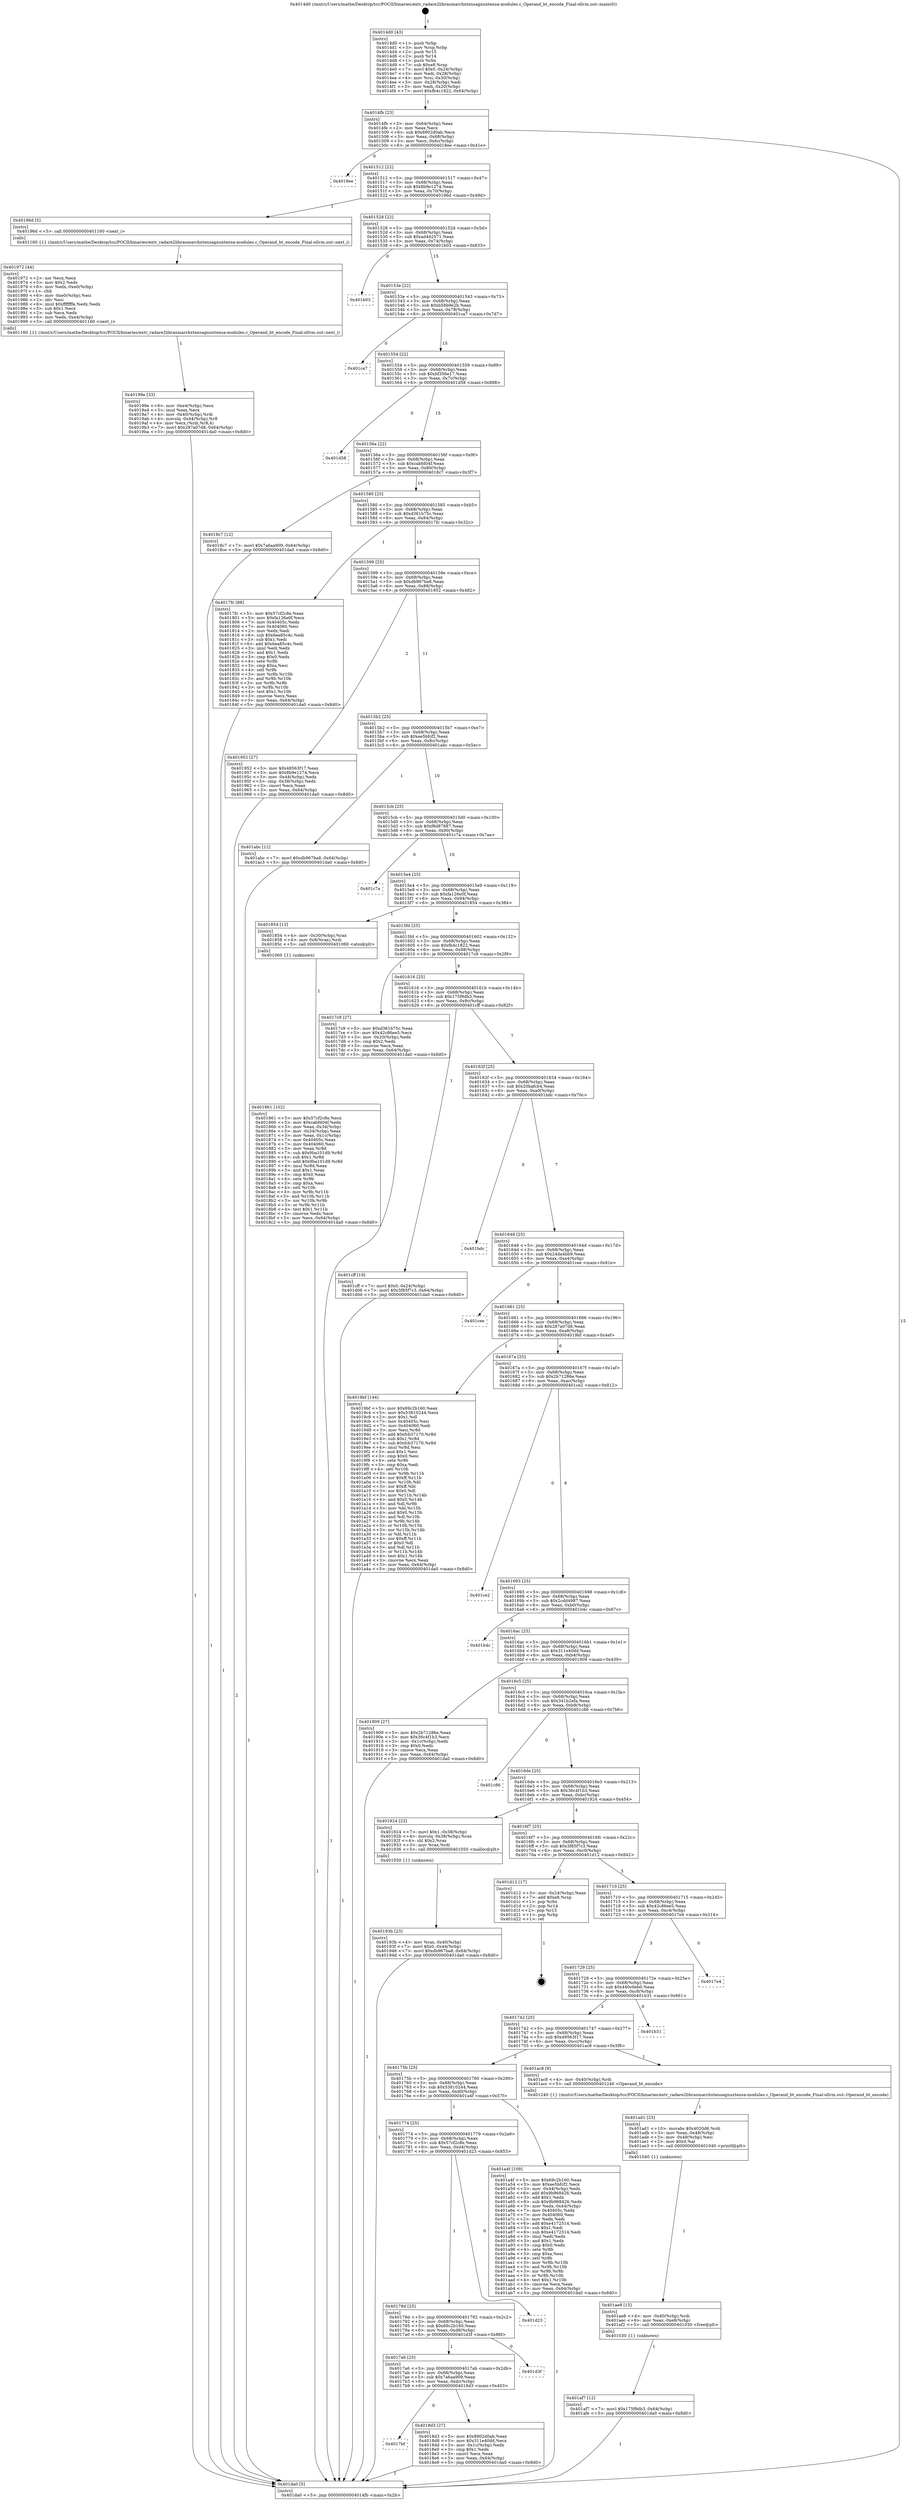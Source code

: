 digraph "0x4014d0" {
  label = "0x4014d0 (/mnt/c/Users/mathe/Desktop/tcc/POCII/binaries/extr_radare2librasmarchxtensagnuxtensa-modules.c_Operand_bt_encode_Final-ollvm.out::main(0))"
  labelloc = "t"
  node[shape=record]

  Entry [label="",width=0.3,height=0.3,shape=circle,fillcolor=black,style=filled]
  "0x4014fb" [label="{
     0x4014fb [23]\l
     | [instrs]\l
     &nbsp;&nbsp;0x4014fb \<+3\>: mov -0x64(%rbp),%eax\l
     &nbsp;&nbsp;0x4014fe \<+2\>: mov %eax,%ecx\l
     &nbsp;&nbsp;0x401500 \<+6\>: sub $0x8902d0ab,%ecx\l
     &nbsp;&nbsp;0x401506 \<+3\>: mov %eax,-0x68(%rbp)\l
     &nbsp;&nbsp;0x401509 \<+3\>: mov %ecx,-0x6c(%rbp)\l
     &nbsp;&nbsp;0x40150c \<+6\>: je 00000000004018ee \<main+0x41e\>\l
  }"]
  "0x4018ee" [label="{
     0x4018ee\l
  }", style=dashed]
  "0x401512" [label="{
     0x401512 [22]\l
     | [instrs]\l
     &nbsp;&nbsp;0x401512 \<+5\>: jmp 0000000000401517 \<main+0x47\>\l
     &nbsp;&nbsp;0x401517 \<+3\>: mov -0x68(%rbp),%eax\l
     &nbsp;&nbsp;0x40151a \<+5\>: sub $0x8b9e1274,%eax\l
     &nbsp;&nbsp;0x40151f \<+3\>: mov %eax,-0x70(%rbp)\l
     &nbsp;&nbsp;0x401522 \<+6\>: je 000000000040196d \<main+0x49d\>\l
  }"]
  Exit [label="",width=0.3,height=0.3,shape=circle,fillcolor=black,style=filled,peripheries=2]
  "0x40196d" [label="{
     0x40196d [5]\l
     | [instrs]\l
     &nbsp;&nbsp;0x40196d \<+5\>: call 0000000000401160 \<next_i\>\l
     | [calls]\l
     &nbsp;&nbsp;0x401160 \{1\} (/mnt/c/Users/mathe/Desktop/tcc/POCII/binaries/extr_radare2librasmarchxtensagnuxtensa-modules.c_Operand_bt_encode_Final-ollvm.out::next_i)\l
  }"]
  "0x401528" [label="{
     0x401528 [22]\l
     | [instrs]\l
     &nbsp;&nbsp;0x401528 \<+5\>: jmp 000000000040152d \<main+0x5d\>\l
     &nbsp;&nbsp;0x40152d \<+3\>: mov -0x68(%rbp),%eax\l
     &nbsp;&nbsp;0x401530 \<+5\>: sub $0xad442571,%eax\l
     &nbsp;&nbsp;0x401535 \<+3\>: mov %eax,-0x74(%rbp)\l
     &nbsp;&nbsp;0x401538 \<+6\>: je 0000000000401b03 \<main+0x633\>\l
  }"]
  "0x401af7" [label="{
     0x401af7 [12]\l
     | [instrs]\l
     &nbsp;&nbsp;0x401af7 \<+7\>: movl $0x175f9db3,-0x64(%rbp)\l
     &nbsp;&nbsp;0x401afe \<+5\>: jmp 0000000000401da0 \<main+0x8d0\>\l
  }"]
  "0x401b03" [label="{
     0x401b03\l
  }", style=dashed]
  "0x40153e" [label="{
     0x40153e [22]\l
     | [instrs]\l
     &nbsp;&nbsp;0x40153e \<+5\>: jmp 0000000000401543 \<main+0x73\>\l
     &nbsp;&nbsp;0x401543 \<+3\>: mov -0x68(%rbp),%eax\l
     &nbsp;&nbsp;0x401546 \<+5\>: sub $0xb58b9e2b,%eax\l
     &nbsp;&nbsp;0x40154b \<+3\>: mov %eax,-0x78(%rbp)\l
     &nbsp;&nbsp;0x40154e \<+6\>: je 0000000000401ca7 \<main+0x7d7\>\l
  }"]
  "0x401ae8" [label="{
     0x401ae8 [15]\l
     | [instrs]\l
     &nbsp;&nbsp;0x401ae8 \<+4\>: mov -0x40(%rbp),%rdi\l
     &nbsp;&nbsp;0x401aec \<+6\>: mov %eax,-0xe8(%rbp)\l
     &nbsp;&nbsp;0x401af2 \<+5\>: call 0000000000401030 \<free@plt\>\l
     | [calls]\l
     &nbsp;&nbsp;0x401030 \{1\} (unknown)\l
  }"]
  "0x401ca7" [label="{
     0x401ca7\l
  }", style=dashed]
  "0x401554" [label="{
     0x401554 [22]\l
     | [instrs]\l
     &nbsp;&nbsp;0x401554 \<+5\>: jmp 0000000000401559 \<main+0x89\>\l
     &nbsp;&nbsp;0x401559 \<+3\>: mov -0x68(%rbp),%eax\l
     &nbsp;&nbsp;0x40155c \<+5\>: sub $0xbf356e17,%eax\l
     &nbsp;&nbsp;0x401561 \<+3\>: mov %eax,-0x7c(%rbp)\l
     &nbsp;&nbsp;0x401564 \<+6\>: je 0000000000401d58 \<main+0x888\>\l
  }"]
  "0x401ad1" [label="{
     0x401ad1 [23]\l
     | [instrs]\l
     &nbsp;&nbsp;0x401ad1 \<+10\>: movabs $0x4020d6,%rdi\l
     &nbsp;&nbsp;0x401adb \<+3\>: mov %eax,-0x48(%rbp)\l
     &nbsp;&nbsp;0x401ade \<+3\>: mov -0x48(%rbp),%esi\l
     &nbsp;&nbsp;0x401ae1 \<+2\>: mov $0x0,%al\l
     &nbsp;&nbsp;0x401ae3 \<+5\>: call 0000000000401040 \<printf@plt\>\l
     | [calls]\l
     &nbsp;&nbsp;0x401040 \{1\} (unknown)\l
  }"]
  "0x401d58" [label="{
     0x401d58\l
  }", style=dashed]
  "0x40156a" [label="{
     0x40156a [22]\l
     | [instrs]\l
     &nbsp;&nbsp;0x40156a \<+5\>: jmp 000000000040156f \<main+0x9f\>\l
     &nbsp;&nbsp;0x40156f \<+3\>: mov -0x68(%rbp),%eax\l
     &nbsp;&nbsp;0x401572 \<+5\>: sub $0xcabfd04f,%eax\l
     &nbsp;&nbsp;0x401577 \<+3\>: mov %eax,-0x80(%rbp)\l
     &nbsp;&nbsp;0x40157a \<+6\>: je 00000000004018c7 \<main+0x3f7\>\l
  }"]
  "0x40199e" [label="{
     0x40199e [33]\l
     | [instrs]\l
     &nbsp;&nbsp;0x40199e \<+6\>: mov -0xe4(%rbp),%ecx\l
     &nbsp;&nbsp;0x4019a4 \<+3\>: imul %eax,%ecx\l
     &nbsp;&nbsp;0x4019a7 \<+4\>: mov -0x40(%rbp),%rdi\l
     &nbsp;&nbsp;0x4019ab \<+4\>: movslq -0x44(%rbp),%r8\l
     &nbsp;&nbsp;0x4019af \<+4\>: mov %ecx,(%rdi,%r8,4)\l
     &nbsp;&nbsp;0x4019b3 \<+7\>: movl $0x287a07d8,-0x64(%rbp)\l
     &nbsp;&nbsp;0x4019ba \<+5\>: jmp 0000000000401da0 \<main+0x8d0\>\l
  }"]
  "0x4018c7" [label="{
     0x4018c7 [12]\l
     | [instrs]\l
     &nbsp;&nbsp;0x4018c7 \<+7\>: movl $0x7a6aa909,-0x64(%rbp)\l
     &nbsp;&nbsp;0x4018ce \<+5\>: jmp 0000000000401da0 \<main+0x8d0\>\l
  }"]
  "0x401580" [label="{
     0x401580 [25]\l
     | [instrs]\l
     &nbsp;&nbsp;0x401580 \<+5\>: jmp 0000000000401585 \<main+0xb5\>\l
     &nbsp;&nbsp;0x401585 \<+3\>: mov -0x68(%rbp),%eax\l
     &nbsp;&nbsp;0x401588 \<+5\>: sub $0xd361b75c,%eax\l
     &nbsp;&nbsp;0x40158d \<+6\>: mov %eax,-0x84(%rbp)\l
     &nbsp;&nbsp;0x401593 \<+6\>: je 00000000004017fc \<main+0x32c\>\l
  }"]
  "0x401972" [label="{
     0x401972 [44]\l
     | [instrs]\l
     &nbsp;&nbsp;0x401972 \<+2\>: xor %ecx,%ecx\l
     &nbsp;&nbsp;0x401974 \<+5\>: mov $0x2,%edx\l
     &nbsp;&nbsp;0x401979 \<+6\>: mov %edx,-0xe0(%rbp)\l
     &nbsp;&nbsp;0x40197f \<+1\>: cltd\l
     &nbsp;&nbsp;0x401980 \<+6\>: mov -0xe0(%rbp),%esi\l
     &nbsp;&nbsp;0x401986 \<+2\>: idiv %esi\l
     &nbsp;&nbsp;0x401988 \<+6\>: imul $0xfffffffe,%edx,%edx\l
     &nbsp;&nbsp;0x40198e \<+3\>: sub $0x1,%ecx\l
     &nbsp;&nbsp;0x401991 \<+2\>: sub %ecx,%edx\l
     &nbsp;&nbsp;0x401993 \<+6\>: mov %edx,-0xe4(%rbp)\l
     &nbsp;&nbsp;0x401999 \<+5\>: call 0000000000401160 \<next_i\>\l
     | [calls]\l
     &nbsp;&nbsp;0x401160 \{1\} (/mnt/c/Users/mathe/Desktop/tcc/POCII/binaries/extr_radare2librasmarchxtensagnuxtensa-modules.c_Operand_bt_encode_Final-ollvm.out::next_i)\l
  }"]
  "0x4017fc" [label="{
     0x4017fc [88]\l
     | [instrs]\l
     &nbsp;&nbsp;0x4017fc \<+5\>: mov $0x57cf2c8e,%eax\l
     &nbsp;&nbsp;0x401801 \<+5\>: mov $0xfa126e0f,%ecx\l
     &nbsp;&nbsp;0x401806 \<+7\>: mov 0x40405c,%edx\l
     &nbsp;&nbsp;0x40180d \<+7\>: mov 0x404060,%esi\l
     &nbsp;&nbsp;0x401814 \<+2\>: mov %edx,%edi\l
     &nbsp;&nbsp;0x401816 \<+6\>: sub $0x6ea85c4c,%edi\l
     &nbsp;&nbsp;0x40181c \<+3\>: sub $0x1,%edi\l
     &nbsp;&nbsp;0x40181f \<+6\>: add $0x6ea85c4c,%edi\l
     &nbsp;&nbsp;0x401825 \<+3\>: imul %edi,%edx\l
     &nbsp;&nbsp;0x401828 \<+3\>: and $0x1,%edx\l
     &nbsp;&nbsp;0x40182b \<+3\>: cmp $0x0,%edx\l
     &nbsp;&nbsp;0x40182e \<+4\>: sete %r8b\l
     &nbsp;&nbsp;0x401832 \<+3\>: cmp $0xa,%esi\l
     &nbsp;&nbsp;0x401835 \<+4\>: setl %r9b\l
     &nbsp;&nbsp;0x401839 \<+3\>: mov %r8b,%r10b\l
     &nbsp;&nbsp;0x40183c \<+3\>: and %r9b,%r10b\l
     &nbsp;&nbsp;0x40183f \<+3\>: xor %r9b,%r8b\l
     &nbsp;&nbsp;0x401842 \<+3\>: or %r8b,%r10b\l
     &nbsp;&nbsp;0x401845 \<+4\>: test $0x1,%r10b\l
     &nbsp;&nbsp;0x401849 \<+3\>: cmovne %ecx,%eax\l
     &nbsp;&nbsp;0x40184c \<+3\>: mov %eax,-0x64(%rbp)\l
     &nbsp;&nbsp;0x40184f \<+5\>: jmp 0000000000401da0 \<main+0x8d0\>\l
  }"]
  "0x401599" [label="{
     0x401599 [25]\l
     | [instrs]\l
     &nbsp;&nbsp;0x401599 \<+5\>: jmp 000000000040159e \<main+0xce\>\l
     &nbsp;&nbsp;0x40159e \<+3\>: mov -0x68(%rbp),%eax\l
     &nbsp;&nbsp;0x4015a1 \<+5\>: sub $0xdb967ba8,%eax\l
     &nbsp;&nbsp;0x4015a6 \<+6\>: mov %eax,-0x88(%rbp)\l
     &nbsp;&nbsp;0x4015ac \<+6\>: je 0000000000401952 \<main+0x482\>\l
  }"]
  "0x40193b" [label="{
     0x40193b [23]\l
     | [instrs]\l
     &nbsp;&nbsp;0x40193b \<+4\>: mov %rax,-0x40(%rbp)\l
     &nbsp;&nbsp;0x40193f \<+7\>: movl $0x0,-0x44(%rbp)\l
     &nbsp;&nbsp;0x401946 \<+7\>: movl $0xdb967ba8,-0x64(%rbp)\l
     &nbsp;&nbsp;0x40194d \<+5\>: jmp 0000000000401da0 \<main+0x8d0\>\l
  }"]
  "0x401952" [label="{
     0x401952 [27]\l
     | [instrs]\l
     &nbsp;&nbsp;0x401952 \<+5\>: mov $0x49563f17,%eax\l
     &nbsp;&nbsp;0x401957 \<+5\>: mov $0x8b9e1274,%ecx\l
     &nbsp;&nbsp;0x40195c \<+3\>: mov -0x44(%rbp),%edx\l
     &nbsp;&nbsp;0x40195f \<+3\>: cmp -0x38(%rbp),%edx\l
     &nbsp;&nbsp;0x401962 \<+3\>: cmovl %ecx,%eax\l
     &nbsp;&nbsp;0x401965 \<+3\>: mov %eax,-0x64(%rbp)\l
     &nbsp;&nbsp;0x401968 \<+5\>: jmp 0000000000401da0 \<main+0x8d0\>\l
  }"]
  "0x4015b2" [label="{
     0x4015b2 [25]\l
     | [instrs]\l
     &nbsp;&nbsp;0x4015b2 \<+5\>: jmp 00000000004015b7 \<main+0xe7\>\l
     &nbsp;&nbsp;0x4015b7 \<+3\>: mov -0x68(%rbp),%eax\l
     &nbsp;&nbsp;0x4015ba \<+5\>: sub $0xee5bfcf2,%eax\l
     &nbsp;&nbsp;0x4015bf \<+6\>: mov %eax,-0x8c(%rbp)\l
     &nbsp;&nbsp;0x4015c5 \<+6\>: je 0000000000401abc \<main+0x5ec\>\l
  }"]
  "0x4017bf" [label="{
     0x4017bf\l
  }", style=dashed]
  "0x401abc" [label="{
     0x401abc [12]\l
     | [instrs]\l
     &nbsp;&nbsp;0x401abc \<+7\>: movl $0xdb967ba8,-0x64(%rbp)\l
     &nbsp;&nbsp;0x401ac3 \<+5\>: jmp 0000000000401da0 \<main+0x8d0\>\l
  }"]
  "0x4015cb" [label="{
     0x4015cb [25]\l
     | [instrs]\l
     &nbsp;&nbsp;0x4015cb \<+5\>: jmp 00000000004015d0 \<main+0x100\>\l
     &nbsp;&nbsp;0x4015d0 \<+3\>: mov -0x68(%rbp),%eax\l
     &nbsp;&nbsp;0x4015d3 \<+5\>: sub $0xf8d87887,%eax\l
     &nbsp;&nbsp;0x4015d8 \<+6\>: mov %eax,-0x90(%rbp)\l
     &nbsp;&nbsp;0x4015de \<+6\>: je 0000000000401c7a \<main+0x7aa\>\l
  }"]
  "0x4018d3" [label="{
     0x4018d3 [27]\l
     | [instrs]\l
     &nbsp;&nbsp;0x4018d3 \<+5\>: mov $0x8902d0ab,%eax\l
     &nbsp;&nbsp;0x4018d8 \<+5\>: mov $0x311e40dd,%ecx\l
     &nbsp;&nbsp;0x4018dd \<+3\>: mov -0x1c(%rbp),%edx\l
     &nbsp;&nbsp;0x4018e0 \<+3\>: cmp $0x1,%edx\l
     &nbsp;&nbsp;0x4018e3 \<+3\>: cmovl %ecx,%eax\l
     &nbsp;&nbsp;0x4018e6 \<+3\>: mov %eax,-0x64(%rbp)\l
     &nbsp;&nbsp;0x4018e9 \<+5\>: jmp 0000000000401da0 \<main+0x8d0\>\l
  }"]
  "0x401c7a" [label="{
     0x401c7a\l
  }", style=dashed]
  "0x4015e4" [label="{
     0x4015e4 [25]\l
     | [instrs]\l
     &nbsp;&nbsp;0x4015e4 \<+5\>: jmp 00000000004015e9 \<main+0x119\>\l
     &nbsp;&nbsp;0x4015e9 \<+3\>: mov -0x68(%rbp),%eax\l
     &nbsp;&nbsp;0x4015ec \<+5\>: sub $0xfa126e0f,%eax\l
     &nbsp;&nbsp;0x4015f1 \<+6\>: mov %eax,-0x94(%rbp)\l
     &nbsp;&nbsp;0x4015f7 \<+6\>: je 0000000000401854 \<main+0x384\>\l
  }"]
  "0x4017a6" [label="{
     0x4017a6 [25]\l
     | [instrs]\l
     &nbsp;&nbsp;0x4017a6 \<+5\>: jmp 00000000004017ab \<main+0x2db\>\l
     &nbsp;&nbsp;0x4017ab \<+3\>: mov -0x68(%rbp),%eax\l
     &nbsp;&nbsp;0x4017ae \<+5\>: sub $0x7a6aa909,%eax\l
     &nbsp;&nbsp;0x4017b3 \<+6\>: mov %eax,-0xdc(%rbp)\l
     &nbsp;&nbsp;0x4017b9 \<+6\>: je 00000000004018d3 \<main+0x403\>\l
  }"]
  "0x401854" [label="{
     0x401854 [13]\l
     | [instrs]\l
     &nbsp;&nbsp;0x401854 \<+4\>: mov -0x30(%rbp),%rax\l
     &nbsp;&nbsp;0x401858 \<+4\>: mov 0x8(%rax),%rdi\l
     &nbsp;&nbsp;0x40185c \<+5\>: call 0000000000401060 \<atoi@plt\>\l
     | [calls]\l
     &nbsp;&nbsp;0x401060 \{1\} (unknown)\l
  }"]
  "0x4015fd" [label="{
     0x4015fd [25]\l
     | [instrs]\l
     &nbsp;&nbsp;0x4015fd \<+5\>: jmp 0000000000401602 \<main+0x132\>\l
     &nbsp;&nbsp;0x401602 \<+3\>: mov -0x68(%rbp),%eax\l
     &nbsp;&nbsp;0x401605 \<+5\>: sub $0xfb4c1822,%eax\l
     &nbsp;&nbsp;0x40160a \<+6\>: mov %eax,-0x98(%rbp)\l
     &nbsp;&nbsp;0x401610 \<+6\>: je 00000000004017c9 \<main+0x2f9\>\l
  }"]
  "0x401d3f" [label="{
     0x401d3f\l
  }", style=dashed]
  "0x4017c9" [label="{
     0x4017c9 [27]\l
     | [instrs]\l
     &nbsp;&nbsp;0x4017c9 \<+5\>: mov $0xd361b75c,%eax\l
     &nbsp;&nbsp;0x4017ce \<+5\>: mov $0x42c86ee5,%ecx\l
     &nbsp;&nbsp;0x4017d3 \<+3\>: mov -0x20(%rbp),%edx\l
     &nbsp;&nbsp;0x4017d6 \<+3\>: cmp $0x2,%edx\l
     &nbsp;&nbsp;0x4017d9 \<+3\>: cmovne %ecx,%eax\l
     &nbsp;&nbsp;0x4017dc \<+3\>: mov %eax,-0x64(%rbp)\l
     &nbsp;&nbsp;0x4017df \<+5\>: jmp 0000000000401da0 \<main+0x8d0\>\l
  }"]
  "0x401616" [label="{
     0x401616 [25]\l
     | [instrs]\l
     &nbsp;&nbsp;0x401616 \<+5\>: jmp 000000000040161b \<main+0x14b\>\l
     &nbsp;&nbsp;0x40161b \<+3\>: mov -0x68(%rbp),%eax\l
     &nbsp;&nbsp;0x40161e \<+5\>: sub $0x175f9db3,%eax\l
     &nbsp;&nbsp;0x401623 \<+6\>: mov %eax,-0x9c(%rbp)\l
     &nbsp;&nbsp;0x401629 \<+6\>: je 0000000000401cff \<main+0x82f\>\l
  }"]
  "0x401da0" [label="{
     0x401da0 [5]\l
     | [instrs]\l
     &nbsp;&nbsp;0x401da0 \<+5\>: jmp 00000000004014fb \<main+0x2b\>\l
  }"]
  "0x4014d0" [label="{
     0x4014d0 [43]\l
     | [instrs]\l
     &nbsp;&nbsp;0x4014d0 \<+1\>: push %rbp\l
     &nbsp;&nbsp;0x4014d1 \<+3\>: mov %rsp,%rbp\l
     &nbsp;&nbsp;0x4014d4 \<+2\>: push %r15\l
     &nbsp;&nbsp;0x4014d6 \<+2\>: push %r14\l
     &nbsp;&nbsp;0x4014d8 \<+1\>: push %rbx\l
     &nbsp;&nbsp;0x4014d9 \<+7\>: sub $0xe8,%rsp\l
     &nbsp;&nbsp;0x4014e0 \<+7\>: movl $0x0,-0x24(%rbp)\l
     &nbsp;&nbsp;0x4014e7 \<+3\>: mov %edi,-0x28(%rbp)\l
     &nbsp;&nbsp;0x4014ea \<+4\>: mov %rsi,-0x30(%rbp)\l
     &nbsp;&nbsp;0x4014ee \<+3\>: mov -0x28(%rbp),%edi\l
     &nbsp;&nbsp;0x4014f1 \<+3\>: mov %edi,-0x20(%rbp)\l
     &nbsp;&nbsp;0x4014f4 \<+7\>: movl $0xfb4c1822,-0x64(%rbp)\l
  }"]
  "0x401861" [label="{
     0x401861 [102]\l
     | [instrs]\l
     &nbsp;&nbsp;0x401861 \<+5\>: mov $0x57cf2c8e,%ecx\l
     &nbsp;&nbsp;0x401866 \<+5\>: mov $0xcabfd04f,%edx\l
     &nbsp;&nbsp;0x40186b \<+3\>: mov %eax,-0x34(%rbp)\l
     &nbsp;&nbsp;0x40186e \<+3\>: mov -0x34(%rbp),%eax\l
     &nbsp;&nbsp;0x401871 \<+3\>: mov %eax,-0x1c(%rbp)\l
     &nbsp;&nbsp;0x401874 \<+7\>: mov 0x40405c,%eax\l
     &nbsp;&nbsp;0x40187b \<+7\>: mov 0x404060,%esi\l
     &nbsp;&nbsp;0x401882 \<+3\>: mov %eax,%r8d\l
     &nbsp;&nbsp;0x401885 \<+7\>: sub $0x9ba101d9,%r8d\l
     &nbsp;&nbsp;0x40188c \<+4\>: sub $0x1,%r8d\l
     &nbsp;&nbsp;0x401890 \<+7\>: add $0x9ba101d9,%r8d\l
     &nbsp;&nbsp;0x401897 \<+4\>: imul %r8d,%eax\l
     &nbsp;&nbsp;0x40189b \<+3\>: and $0x1,%eax\l
     &nbsp;&nbsp;0x40189e \<+3\>: cmp $0x0,%eax\l
     &nbsp;&nbsp;0x4018a1 \<+4\>: sete %r9b\l
     &nbsp;&nbsp;0x4018a5 \<+3\>: cmp $0xa,%esi\l
     &nbsp;&nbsp;0x4018a8 \<+4\>: setl %r10b\l
     &nbsp;&nbsp;0x4018ac \<+3\>: mov %r9b,%r11b\l
     &nbsp;&nbsp;0x4018af \<+3\>: and %r10b,%r11b\l
     &nbsp;&nbsp;0x4018b2 \<+3\>: xor %r10b,%r9b\l
     &nbsp;&nbsp;0x4018b5 \<+3\>: or %r9b,%r11b\l
     &nbsp;&nbsp;0x4018b8 \<+4\>: test $0x1,%r11b\l
     &nbsp;&nbsp;0x4018bc \<+3\>: cmovne %edx,%ecx\l
     &nbsp;&nbsp;0x4018bf \<+3\>: mov %ecx,-0x64(%rbp)\l
     &nbsp;&nbsp;0x4018c2 \<+5\>: jmp 0000000000401da0 \<main+0x8d0\>\l
  }"]
  "0x40178d" [label="{
     0x40178d [25]\l
     | [instrs]\l
     &nbsp;&nbsp;0x40178d \<+5\>: jmp 0000000000401792 \<main+0x2c2\>\l
     &nbsp;&nbsp;0x401792 \<+3\>: mov -0x68(%rbp),%eax\l
     &nbsp;&nbsp;0x401795 \<+5\>: sub $0x69c2b160,%eax\l
     &nbsp;&nbsp;0x40179a \<+6\>: mov %eax,-0xd8(%rbp)\l
     &nbsp;&nbsp;0x4017a0 \<+6\>: je 0000000000401d3f \<main+0x86f\>\l
  }"]
  "0x401cff" [label="{
     0x401cff [19]\l
     | [instrs]\l
     &nbsp;&nbsp;0x401cff \<+7\>: movl $0x0,-0x24(%rbp)\l
     &nbsp;&nbsp;0x401d06 \<+7\>: movl $0x3f85f7c3,-0x64(%rbp)\l
     &nbsp;&nbsp;0x401d0d \<+5\>: jmp 0000000000401da0 \<main+0x8d0\>\l
  }"]
  "0x40162f" [label="{
     0x40162f [25]\l
     | [instrs]\l
     &nbsp;&nbsp;0x40162f \<+5\>: jmp 0000000000401634 \<main+0x164\>\l
     &nbsp;&nbsp;0x401634 \<+3\>: mov -0x68(%rbp),%eax\l
     &nbsp;&nbsp;0x401637 \<+5\>: sub $0x20bafcb4,%eax\l
     &nbsp;&nbsp;0x40163c \<+6\>: mov %eax,-0xa0(%rbp)\l
     &nbsp;&nbsp;0x401642 \<+6\>: je 0000000000401bdc \<main+0x70c\>\l
  }"]
  "0x401d23" [label="{
     0x401d23\l
  }", style=dashed]
  "0x401bdc" [label="{
     0x401bdc\l
  }", style=dashed]
  "0x401648" [label="{
     0x401648 [25]\l
     | [instrs]\l
     &nbsp;&nbsp;0x401648 \<+5\>: jmp 000000000040164d \<main+0x17d\>\l
     &nbsp;&nbsp;0x40164d \<+3\>: mov -0x68(%rbp),%eax\l
     &nbsp;&nbsp;0x401650 \<+5\>: sub $0x24da4bb9,%eax\l
     &nbsp;&nbsp;0x401655 \<+6\>: mov %eax,-0xa4(%rbp)\l
     &nbsp;&nbsp;0x40165b \<+6\>: je 0000000000401cee \<main+0x81e\>\l
  }"]
  "0x401774" [label="{
     0x401774 [25]\l
     | [instrs]\l
     &nbsp;&nbsp;0x401774 \<+5\>: jmp 0000000000401779 \<main+0x2a9\>\l
     &nbsp;&nbsp;0x401779 \<+3\>: mov -0x68(%rbp),%eax\l
     &nbsp;&nbsp;0x40177c \<+5\>: sub $0x57cf2c8e,%eax\l
     &nbsp;&nbsp;0x401781 \<+6\>: mov %eax,-0xd4(%rbp)\l
     &nbsp;&nbsp;0x401787 \<+6\>: je 0000000000401d23 \<main+0x853\>\l
  }"]
  "0x401cee" [label="{
     0x401cee\l
  }", style=dashed]
  "0x401661" [label="{
     0x401661 [25]\l
     | [instrs]\l
     &nbsp;&nbsp;0x401661 \<+5\>: jmp 0000000000401666 \<main+0x196\>\l
     &nbsp;&nbsp;0x401666 \<+3\>: mov -0x68(%rbp),%eax\l
     &nbsp;&nbsp;0x401669 \<+5\>: sub $0x287a07d8,%eax\l
     &nbsp;&nbsp;0x40166e \<+6\>: mov %eax,-0xa8(%rbp)\l
     &nbsp;&nbsp;0x401674 \<+6\>: je 00000000004019bf \<main+0x4ef\>\l
  }"]
  "0x401a4f" [label="{
     0x401a4f [109]\l
     | [instrs]\l
     &nbsp;&nbsp;0x401a4f \<+5\>: mov $0x69c2b160,%eax\l
     &nbsp;&nbsp;0x401a54 \<+5\>: mov $0xee5bfcf2,%ecx\l
     &nbsp;&nbsp;0x401a59 \<+3\>: mov -0x44(%rbp),%edx\l
     &nbsp;&nbsp;0x401a5c \<+6\>: add $0x9b968426,%edx\l
     &nbsp;&nbsp;0x401a62 \<+3\>: add $0x1,%edx\l
     &nbsp;&nbsp;0x401a65 \<+6\>: sub $0x9b968426,%edx\l
     &nbsp;&nbsp;0x401a6b \<+3\>: mov %edx,-0x44(%rbp)\l
     &nbsp;&nbsp;0x401a6e \<+7\>: mov 0x40405c,%edx\l
     &nbsp;&nbsp;0x401a75 \<+7\>: mov 0x404060,%esi\l
     &nbsp;&nbsp;0x401a7c \<+2\>: mov %edx,%edi\l
     &nbsp;&nbsp;0x401a7e \<+6\>: add $0xe4172514,%edi\l
     &nbsp;&nbsp;0x401a84 \<+3\>: sub $0x1,%edi\l
     &nbsp;&nbsp;0x401a87 \<+6\>: sub $0xe4172514,%edi\l
     &nbsp;&nbsp;0x401a8d \<+3\>: imul %edi,%edx\l
     &nbsp;&nbsp;0x401a90 \<+3\>: and $0x1,%edx\l
     &nbsp;&nbsp;0x401a93 \<+3\>: cmp $0x0,%edx\l
     &nbsp;&nbsp;0x401a96 \<+4\>: sete %r8b\l
     &nbsp;&nbsp;0x401a9a \<+3\>: cmp $0xa,%esi\l
     &nbsp;&nbsp;0x401a9d \<+4\>: setl %r9b\l
     &nbsp;&nbsp;0x401aa1 \<+3\>: mov %r8b,%r10b\l
     &nbsp;&nbsp;0x401aa4 \<+3\>: and %r9b,%r10b\l
     &nbsp;&nbsp;0x401aa7 \<+3\>: xor %r9b,%r8b\l
     &nbsp;&nbsp;0x401aaa \<+3\>: or %r8b,%r10b\l
     &nbsp;&nbsp;0x401aad \<+4\>: test $0x1,%r10b\l
     &nbsp;&nbsp;0x401ab1 \<+3\>: cmovne %ecx,%eax\l
     &nbsp;&nbsp;0x401ab4 \<+3\>: mov %eax,-0x64(%rbp)\l
     &nbsp;&nbsp;0x401ab7 \<+5\>: jmp 0000000000401da0 \<main+0x8d0\>\l
  }"]
  "0x4019bf" [label="{
     0x4019bf [144]\l
     | [instrs]\l
     &nbsp;&nbsp;0x4019bf \<+5\>: mov $0x69c2b160,%eax\l
     &nbsp;&nbsp;0x4019c4 \<+5\>: mov $0x53810244,%ecx\l
     &nbsp;&nbsp;0x4019c9 \<+2\>: mov $0x1,%dl\l
     &nbsp;&nbsp;0x4019cb \<+7\>: mov 0x40405c,%esi\l
     &nbsp;&nbsp;0x4019d2 \<+7\>: mov 0x404060,%edi\l
     &nbsp;&nbsp;0x4019d9 \<+3\>: mov %esi,%r8d\l
     &nbsp;&nbsp;0x4019dc \<+7\>: add $0xfcb37170,%r8d\l
     &nbsp;&nbsp;0x4019e3 \<+4\>: sub $0x1,%r8d\l
     &nbsp;&nbsp;0x4019e7 \<+7\>: sub $0xfcb37170,%r8d\l
     &nbsp;&nbsp;0x4019ee \<+4\>: imul %r8d,%esi\l
     &nbsp;&nbsp;0x4019f2 \<+3\>: and $0x1,%esi\l
     &nbsp;&nbsp;0x4019f5 \<+3\>: cmp $0x0,%esi\l
     &nbsp;&nbsp;0x4019f8 \<+4\>: sete %r9b\l
     &nbsp;&nbsp;0x4019fc \<+3\>: cmp $0xa,%edi\l
     &nbsp;&nbsp;0x4019ff \<+4\>: setl %r10b\l
     &nbsp;&nbsp;0x401a03 \<+3\>: mov %r9b,%r11b\l
     &nbsp;&nbsp;0x401a06 \<+4\>: xor $0xff,%r11b\l
     &nbsp;&nbsp;0x401a0a \<+3\>: mov %r10b,%bl\l
     &nbsp;&nbsp;0x401a0d \<+3\>: xor $0xff,%bl\l
     &nbsp;&nbsp;0x401a10 \<+3\>: xor $0x0,%dl\l
     &nbsp;&nbsp;0x401a13 \<+3\>: mov %r11b,%r14b\l
     &nbsp;&nbsp;0x401a16 \<+4\>: and $0x0,%r14b\l
     &nbsp;&nbsp;0x401a1a \<+3\>: and %dl,%r9b\l
     &nbsp;&nbsp;0x401a1d \<+3\>: mov %bl,%r15b\l
     &nbsp;&nbsp;0x401a20 \<+4\>: and $0x0,%r15b\l
     &nbsp;&nbsp;0x401a24 \<+3\>: and %dl,%r10b\l
     &nbsp;&nbsp;0x401a27 \<+3\>: or %r9b,%r14b\l
     &nbsp;&nbsp;0x401a2a \<+3\>: or %r10b,%r15b\l
     &nbsp;&nbsp;0x401a2d \<+3\>: xor %r15b,%r14b\l
     &nbsp;&nbsp;0x401a30 \<+3\>: or %bl,%r11b\l
     &nbsp;&nbsp;0x401a33 \<+4\>: xor $0xff,%r11b\l
     &nbsp;&nbsp;0x401a37 \<+3\>: or $0x0,%dl\l
     &nbsp;&nbsp;0x401a3a \<+3\>: and %dl,%r11b\l
     &nbsp;&nbsp;0x401a3d \<+3\>: or %r11b,%r14b\l
     &nbsp;&nbsp;0x401a40 \<+4\>: test $0x1,%r14b\l
     &nbsp;&nbsp;0x401a44 \<+3\>: cmovne %ecx,%eax\l
     &nbsp;&nbsp;0x401a47 \<+3\>: mov %eax,-0x64(%rbp)\l
     &nbsp;&nbsp;0x401a4a \<+5\>: jmp 0000000000401da0 \<main+0x8d0\>\l
  }"]
  "0x40167a" [label="{
     0x40167a [25]\l
     | [instrs]\l
     &nbsp;&nbsp;0x40167a \<+5\>: jmp 000000000040167f \<main+0x1af\>\l
     &nbsp;&nbsp;0x40167f \<+3\>: mov -0x68(%rbp),%eax\l
     &nbsp;&nbsp;0x401682 \<+5\>: sub $0x2b71286e,%eax\l
     &nbsp;&nbsp;0x401687 \<+6\>: mov %eax,-0xac(%rbp)\l
     &nbsp;&nbsp;0x40168d \<+6\>: je 0000000000401ce2 \<main+0x812\>\l
  }"]
  "0x40175b" [label="{
     0x40175b [25]\l
     | [instrs]\l
     &nbsp;&nbsp;0x40175b \<+5\>: jmp 0000000000401760 \<main+0x290\>\l
     &nbsp;&nbsp;0x401760 \<+3\>: mov -0x68(%rbp),%eax\l
     &nbsp;&nbsp;0x401763 \<+5\>: sub $0x53810244,%eax\l
     &nbsp;&nbsp;0x401768 \<+6\>: mov %eax,-0xd0(%rbp)\l
     &nbsp;&nbsp;0x40176e \<+6\>: je 0000000000401a4f \<main+0x57f\>\l
  }"]
  "0x401ce2" [label="{
     0x401ce2\l
  }", style=dashed]
  "0x401693" [label="{
     0x401693 [25]\l
     | [instrs]\l
     &nbsp;&nbsp;0x401693 \<+5\>: jmp 0000000000401698 \<main+0x1c8\>\l
     &nbsp;&nbsp;0x401698 \<+3\>: mov -0x68(%rbp),%eax\l
     &nbsp;&nbsp;0x40169b \<+5\>: sub $0x2cdd4987,%eax\l
     &nbsp;&nbsp;0x4016a0 \<+6\>: mov %eax,-0xb0(%rbp)\l
     &nbsp;&nbsp;0x4016a6 \<+6\>: je 0000000000401b4c \<main+0x67c\>\l
  }"]
  "0x401ac8" [label="{
     0x401ac8 [9]\l
     | [instrs]\l
     &nbsp;&nbsp;0x401ac8 \<+4\>: mov -0x40(%rbp),%rdi\l
     &nbsp;&nbsp;0x401acc \<+5\>: call 0000000000401240 \<Operand_bt_encode\>\l
     | [calls]\l
     &nbsp;&nbsp;0x401240 \{1\} (/mnt/c/Users/mathe/Desktop/tcc/POCII/binaries/extr_radare2librasmarchxtensagnuxtensa-modules.c_Operand_bt_encode_Final-ollvm.out::Operand_bt_encode)\l
  }"]
  "0x401b4c" [label="{
     0x401b4c\l
  }", style=dashed]
  "0x4016ac" [label="{
     0x4016ac [25]\l
     | [instrs]\l
     &nbsp;&nbsp;0x4016ac \<+5\>: jmp 00000000004016b1 \<main+0x1e1\>\l
     &nbsp;&nbsp;0x4016b1 \<+3\>: mov -0x68(%rbp),%eax\l
     &nbsp;&nbsp;0x4016b4 \<+5\>: sub $0x311e40dd,%eax\l
     &nbsp;&nbsp;0x4016b9 \<+6\>: mov %eax,-0xb4(%rbp)\l
     &nbsp;&nbsp;0x4016bf \<+6\>: je 0000000000401909 \<main+0x439\>\l
  }"]
  "0x401742" [label="{
     0x401742 [25]\l
     | [instrs]\l
     &nbsp;&nbsp;0x401742 \<+5\>: jmp 0000000000401747 \<main+0x277\>\l
     &nbsp;&nbsp;0x401747 \<+3\>: mov -0x68(%rbp),%eax\l
     &nbsp;&nbsp;0x40174a \<+5\>: sub $0x49563f17,%eax\l
     &nbsp;&nbsp;0x40174f \<+6\>: mov %eax,-0xcc(%rbp)\l
     &nbsp;&nbsp;0x401755 \<+6\>: je 0000000000401ac8 \<main+0x5f8\>\l
  }"]
  "0x401909" [label="{
     0x401909 [27]\l
     | [instrs]\l
     &nbsp;&nbsp;0x401909 \<+5\>: mov $0x2b71286e,%eax\l
     &nbsp;&nbsp;0x40190e \<+5\>: mov $0x36c4f1b3,%ecx\l
     &nbsp;&nbsp;0x401913 \<+3\>: mov -0x1c(%rbp),%edx\l
     &nbsp;&nbsp;0x401916 \<+3\>: cmp $0x0,%edx\l
     &nbsp;&nbsp;0x401919 \<+3\>: cmove %ecx,%eax\l
     &nbsp;&nbsp;0x40191c \<+3\>: mov %eax,-0x64(%rbp)\l
     &nbsp;&nbsp;0x40191f \<+5\>: jmp 0000000000401da0 \<main+0x8d0\>\l
  }"]
  "0x4016c5" [label="{
     0x4016c5 [25]\l
     | [instrs]\l
     &nbsp;&nbsp;0x4016c5 \<+5\>: jmp 00000000004016ca \<main+0x1fa\>\l
     &nbsp;&nbsp;0x4016ca \<+3\>: mov -0x68(%rbp),%eax\l
     &nbsp;&nbsp;0x4016cd \<+5\>: sub $0x341b2efa,%eax\l
     &nbsp;&nbsp;0x4016d2 \<+6\>: mov %eax,-0xb8(%rbp)\l
     &nbsp;&nbsp;0x4016d8 \<+6\>: je 0000000000401c86 \<main+0x7b6\>\l
  }"]
  "0x401b31" [label="{
     0x401b31\l
  }", style=dashed]
  "0x401c86" [label="{
     0x401c86\l
  }", style=dashed]
  "0x4016de" [label="{
     0x4016de [25]\l
     | [instrs]\l
     &nbsp;&nbsp;0x4016de \<+5\>: jmp 00000000004016e3 \<main+0x213\>\l
     &nbsp;&nbsp;0x4016e3 \<+3\>: mov -0x68(%rbp),%eax\l
     &nbsp;&nbsp;0x4016e6 \<+5\>: sub $0x36c4f1b3,%eax\l
     &nbsp;&nbsp;0x4016eb \<+6\>: mov %eax,-0xbc(%rbp)\l
     &nbsp;&nbsp;0x4016f1 \<+6\>: je 0000000000401924 \<main+0x454\>\l
  }"]
  "0x401729" [label="{
     0x401729 [25]\l
     | [instrs]\l
     &nbsp;&nbsp;0x401729 \<+5\>: jmp 000000000040172e \<main+0x25e\>\l
     &nbsp;&nbsp;0x40172e \<+3\>: mov -0x68(%rbp),%eax\l
     &nbsp;&nbsp;0x401731 \<+5\>: sub $0x440c0eb0,%eax\l
     &nbsp;&nbsp;0x401736 \<+6\>: mov %eax,-0xc8(%rbp)\l
     &nbsp;&nbsp;0x40173c \<+6\>: je 0000000000401b31 \<main+0x661\>\l
  }"]
  "0x401924" [label="{
     0x401924 [23]\l
     | [instrs]\l
     &nbsp;&nbsp;0x401924 \<+7\>: movl $0x1,-0x38(%rbp)\l
     &nbsp;&nbsp;0x40192b \<+4\>: movslq -0x38(%rbp),%rax\l
     &nbsp;&nbsp;0x40192f \<+4\>: shl $0x2,%rax\l
     &nbsp;&nbsp;0x401933 \<+3\>: mov %rax,%rdi\l
     &nbsp;&nbsp;0x401936 \<+5\>: call 0000000000401050 \<malloc@plt\>\l
     | [calls]\l
     &nbsp;&nbsp;0x401050 \{1\} (unknown)\l
  }"]
  "0x4016f7" [label="{
     0x4016f7 [25]\l
     | [instrs]\l
     &nbsp;&nbsp;0x4016f7 \<+5\>: jmp 00000000004016fc \<main+0x22c\>\l
     &nbsp;&nbsp;0x4016fc \<+3\>: mov -0x68(%rbp),%eax\l
     &nbsp;&nbsp;0x4016ff \<+5\>: sub $0x3f85f7c3,%eax\l
     &nbsp;&nbsp;0x401704 \<+6\>: mov %eax,-0xc0(%rbp)\l
     &nbsp;&nbsp;0x40170a \<+6\>: je 0000000000401d12 \<main+0x842\>\l
  }"]
  "0x4017e4" [label="{
     0x4017e4\l
  }", style=dashed]
  "0x401d12" [label="{
     0x401d12 [17]\l
     | [instrs]\l
     &nbsp;&nbsp;0x401d12 \<+3\>: mov -0x24(%rbp),%eax\l
     &nbsp;&nbsp;0x401d15 \<+7\>: add $0xe8,%rsp\l
     &nbsp;&nbsp;0x401d1c \<+1\>: pop %rbx\l
     &nbsp;&nbsp;0x401d1d \<+2\>: pop %r14\l
     &nbsp;&nbsp;0x401d1f \<+2\>: pop %r15\l
     &nbsp;&nbsp;0x401d21 \<+1\>: pop %rbp\l
     &nbsp;&nbsp;0x401d22 \<+1\>: ret\l
  }"]
  "0x401710" [label="{
     0x401710 [25]\l
     | [instrs]\l
     &nbsp;&nbsp;0x401710 \<+5\>: jmp 0000000000401715 \<main+0x245\>\l
     &nbsp;&nbsp;0x401715 \<+3\>: mov -0x68(%rbp),%eax\l
     &nbsp;&nbsp;0x401718 \<+5\>: sub $0x42c86ee5,%eax\l
     &nbsp;&nbsp;0x40171d \<+6\>: mov %eax,-0xc4(%rbp)\l
     &nbsp;&nbsp;0x401723 \<+6\>: je 00000000004017e4 \<main+0x314\>\l
  }"]
  Entry -> "0x4014d0" [label=" 1"]
  "0x4014fb" -> "0x4018ee" [label=" 0"]
  "0x4014fb" -> "0x401512" [label=" 16"]
  "0x401d12" -> Exit [label=" 1"]
  "0x401512" -> "0x40196d" [label=" 1"]
  "0x401512" -> "0x401528" [label=" 15"]
  "0x401cff" -> "0x401da0" [label=" 1"]
  "0x401528" -> "0x401b03" [label=" 0"]
  "0x401528" -> "0x40153e" [label=" 15"]
  "0x401af7" -> "0x401da0" [label=" 1"]
  "0x40153e" -> "0x401ca7" [label=" 0"]
  "0x40153e" -> "0x401554" [label=" 15"]
  "0x401ae8" -> "0x401af7" [label=" 1"]
  "0x401554" -> "0x401d58" [label=" 0"]
  "0x401554" -> "0x40156a" [label=" 15"]
  "0x401ad1" -> "0x401ae8" [label=" 1"]
  "0x40156a" -> "0x4018c7" [label=" 1"]
  "0x40156a" -> "0x401580" [label=" 14"]
  "0x401ac8" -> "0x401ad1" [label=" 1"]
  "0x401580" -> "0x4017fc" [label=" 1"]
  "0x401580" -> "0x401599" [label=" 13"]
  "0x401abc" -> "0x401da0" [label=" 1"]
  "0x401599" -> "0x401952" [label=" 2"]
  "0x401599" -> "0x4015b2" [label=" 11"]
  "0x401a4f" -> "0x401da0" [label=" 1"]
  "0x4015b2" -> "0x401abc" [label=" 1"]
  "0x4015b2" -> "0x4015cb" [label=" 10"]
  "0x4019bf" -> "0x401da0" [label=" 1"]
  "0x4015cb" -> "0x401c7a" [label=" 0"]
  "0x4015cb" -> "0x4015e4" [label=" 10"]
  "0x40199e" -> "0x401da0" [label=" 1"]
  "0x4015e4" -> "0x401854" [label=" 1"]
  "0x4015e4" -> "0x4015fd" [label=" 9"]
  "0x40196d" -> "0x401972" [label=" 1"]
  "0x4015fd" -> "0x4017c9" [label=" 1"]
  "0x4015fd" -> "0x401616" [label=" 8"]
  "0x4017c9" -> "0x401da0" [label=" 1"]
  "0x4014d0" -> "0x4014fb" [label=" 1"]
  "0x401da0" -> "0x4014fb" [label=" 15"]
  "0x4017fc" -> "0x401da0" [label=" 1"]
  "0x401854" -> "0x401861" [label=" 1"]
  "0x401861" -> "0x401da0" [label=" 1"]
  "0x4018c7" -> "0x401da0" [label=" 1"]
  "0x401952" -> "0x401da0" [label=" 2"]
  "0x401616" -> "0x401cff" [label=" 1"]
  "0x401616" -> "0x40162f" [label=" 7"]
  "0x401924" -> "0x40193b" [label=" 1"]
  "0x40162f" -> "0x401bdc" [label=" 0"]
  "0x40162f" -> "0x401648" [label=" 7"]
  "0x401909" -> "0x401da0" [label=" 1"]
  "0x401648" -> "0x401cee" [label=" 0"]
  "0x401648" -> "0x401661" [label=" 7"]
  "0x4017a6" -> "0x4017bf" [label=" 0"]
  "0x401661" -> "0x4019bf" [label=" 1"]
  "0x401661" -> "0x40167a" [label=" 6"]
  "0x4017a6" -> "0x4018d3" [label=" 1"]
  "0x40167a" -> "0x401ce2" [label=" 0"]
  "0x40167a" -> "0x401693" [label=" 6"]
  "0x40178d" -> "0x4017a6" [label=" 1"]
  "0x401693" -> "0x401b4c" [label=" 0"]
  "0x401693" -> "0x4016ac" [label=" 6"]
  "0x40178d" -> "0x401d3f" [label=" 0"]
  "0x4016ac" -> "0x401909" [label=" 1"]
  "0x4016ac" -> "0x4016c5" [label=" 5"]
  "0x401774" -> "0x40178d" [label=" 1"]
  "0x4016c5" -> "0x401c86" [label=" 0"]
  "0x4016c5" -> "0x4016de" [label=" 5"]
  "0x401774" -> "0x401d23" [label=" 0"]
  "0x4016de" -> "0x401924" [label=" 1"]
  "0x4016de" -> "0x4016f7" [label=" 4"]
  "0x40175b" -> "0x401774" [label=" 1"]
  "0x4016f7" -> "0x401d12" [label=" 1"]
  "0x4016f7" -> "0x401710" [label=" 3"]
  "0x40175b" -> "0x401a4f" [label=" 1"]
  "0x401710" -> "0x4017e4" [label=" 0"]
  "0x401710" -> "0x401729" [label=" 3"]
  "0x4018d3" -> "0x401da0" [label=" 1"]
  "0x401729" -> "0x401b31" [label=" 0"]
  "0x401729" -> "0x401742" [label=" 3"]
  "0x40193b" -> "0x401da0" [label=" 1"]
  "0x401742" -> "0x401ac8" [label=" 1"]
  "0x401742" -> "0x40175b" [label=" 2"]
  "0x401972" -> "0x40199e" [label=" 1"]
}
